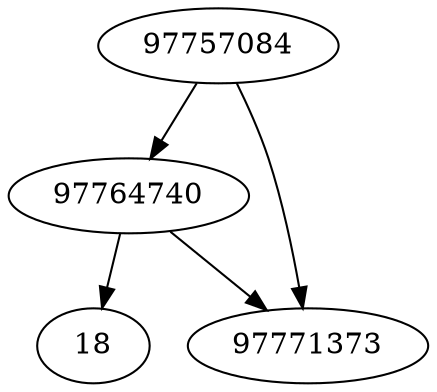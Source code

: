 strict digraph  {
97764740;
18;
97757084;
97771373;
97764740 -> 18;
97764740 -> 97771373;
97757084 -> 97764740;
97757084 -> 97771373;
}
